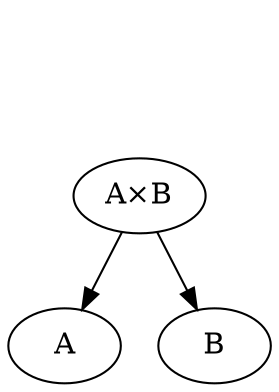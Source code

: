 digraph {
    A1[label="A" style="invis"]
    A2[label="A"]

    B1[label="B" style="invis"]
    B2[label="B"]

    AB[label="A×B" class="goal,disabled"]

    A1 -> AB[style="invis"]
    B1 -> AB[style="invis"]

    AB -> A2[class="disabled"]
    AB -> B2[class="disabled"]
}
